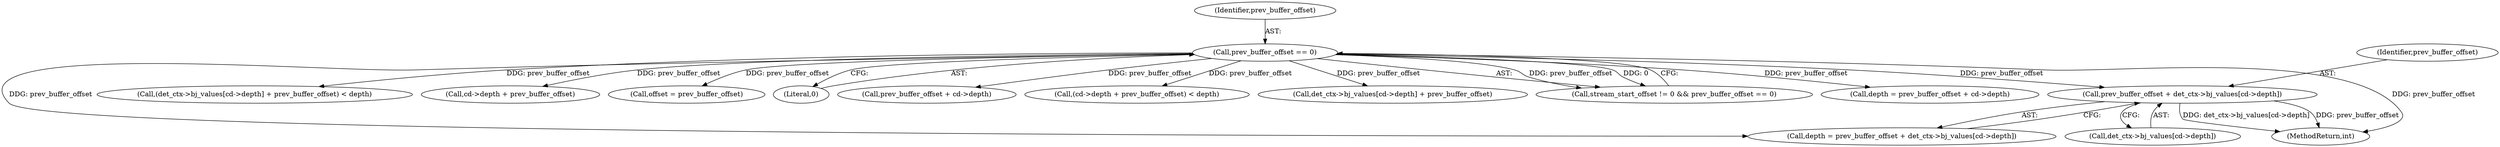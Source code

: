 digraph "0_suricata_47afc577ff763150f9b47f10331f5ef9eb847a57@array" {
"1000430" [label="(Call,prev_buffer_offset + det_ctx->bj_values[cd->depth])"];
"1000383" [label="(Call,prev_buffer_offset == 0)"];
"1000416" [label="(Call,(det_ctx->bj_values[cd->depth] + prev_buffer_offset) < depth)"];
"1000383" [label="(Call,prev_buffer_offset == 0)"];
"1000450" [label="(Call,cd->depth + prev_buffer_offset)"];
"1000430" [label="(Call,prev_buffer_offset + det_ctx->bj_values[cd->depth])"];
"1000428" [label="(Call,depth = prev_buffer_offset + det_ctx->bj_values[cd->depth])"];
"1000253" [label="(Call,offset = prev_buffer_offset)"];
"1000385" [label="(Literal,0)"];
"1001542" [label="(MethodReturn,int)"];
"1000431" [label="(Identifier,prev_buffer_offset)"];
"1000384" [label="(Identifier,prev_buffer_offset)"];
"1000459" [label="(Call,prev_buffer_offset + cd->depth)"];
"1000432" [label="(Call,det_ctx->bj_values[cd->depth])"];
"1000449" [label="(Call,(cd->depth + prev_buffer_offset) < depth)"];
"1000417" [label="(Call,det_ctx->bj_values[cd->depth] + prev_buffer_offset)"];
"1000379" [label="(Call,stream_start_offset != 0 && prev_buffer_offset == 0)"];
"1000457" [label="(Call,depth = prev_buffer_offset + cd->depth)"];
"1000430" -> "1000428"  [label="AST: "];
"1000430" -> "1000432"  [label="CFG: "];
"1000431" -> "1000430"  [label="AST: "];
"1000432" -> "1000430"  [label="AST: "];
"1000428" -> "1000430"  [label="CFG: "];
"1000430" -> "1001542"  [label="DDG: det_ctx->bj_values[cd->depth]"];
"1000430" -> "1001542"  [label="DDG: prev_buffer_offset"];
"1000383" -> "1000430"  [label="DDG: prev_buffer_offset"];
"1000383" -> "1000379"  [label="AST: "];
"1000383" -> "1000385"  [label="CFG: "];
"1000384" -> "1000383"  [label="AST: "];
"1000385" -> "1000383"  [label="AST: "];
"1000379" -> "1000383"  [label="CFG: "];
"1000383" -> "1001542"  [label="DDG: prev_buffer_offset"];
"1000383" -> "1000253"  [label="DDG: prev_buffer_offset"];
"1000383" -> "1000379"  [label="DDG: prev_buffer_offset"];
"1000383" -> "1000379"  [label="DDG: 0"];
"1000383" -> "1000416"  [label="DDG: prev_buffer_offset"];
"1000383" -> "1000417"  [label="DDG: prev_buffer_offset"];
"1000383" -> "1000428"  [label="DDG: prev_buffer_offset"];
"1000383" -> "1000449"  [label="DDG: prev_buffer_offset"];
"1000383" -> "1000450"  [label="DDG: prev_buffer_offset"];
"1000383" -> "1000457"  [label="DDG: prev_buffer_offset"];
"1000383" -> "1000459"  [label="DDG: prev_buffer_offset"];
}
